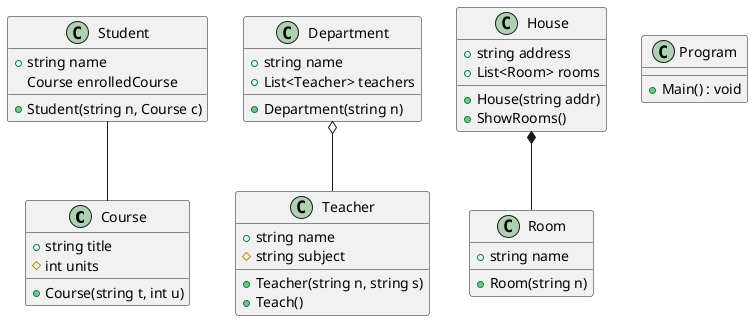 @startuml Act6.puml
class Course {
    +string title
    #int units
    +Course(string t, int u)
}

class Student {
    +string name
    Course enrolledCourse
    +Student(string n, Course c)
}

class Teacher {
    +string name
    #string subject
    +Teacher(string n, string s)
    +Teach()
}

class Department {
    +string name
    +List<Teacher> teachers
    +Department(string n)
}

class Room {
    +string name
    +Room(string n)
}

class House {
    +string address
    +List<Room> rooms
    +House(string addr)
    +ShowRooms()
}

class Program {
+Main() : void
}

Student -- Course
Department o-- Teacher
House *-- Room
@enduml 